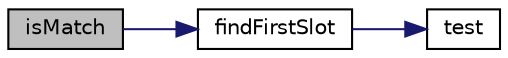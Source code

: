 digraph "isMatch"
{
  edge [fontname="Helvetica",fontsize="10",labelfontname="Helvetica",labelfontsize="10"];
  node [fontname="Helvetica",fontsize="10",shape=record];
  rankdir="LR";
  Node1 [label="isMatch",height=0.2,width=0.4,color="black", fillcolor="grey75", style="filled" fontcolor="black"];
  Node1 -> Node2 [color="midnightblue",fontsize="10",style="solid",fontname="Helvetica"];
  Node2 [label="findFirstSlot",height=0.2,width=0.4,color="black", fillcolor="white", style="filled",URL="$class_simple_signature_map.html#a2bc689c0e14d02ff05e3bd61ca7d9e2e"];
  Node2 -> Node3 [color="midnightblue",fontsize="10",style="solid",fontname="Helvetica"];
  Node3 [label="test",height=0.2,width=0.4,color="black", fillcolor="white", style="filled",URL="$class_simple_signature_map.html#a0c825d7d35b92436b1181e79fc4e6c3f"];
}
